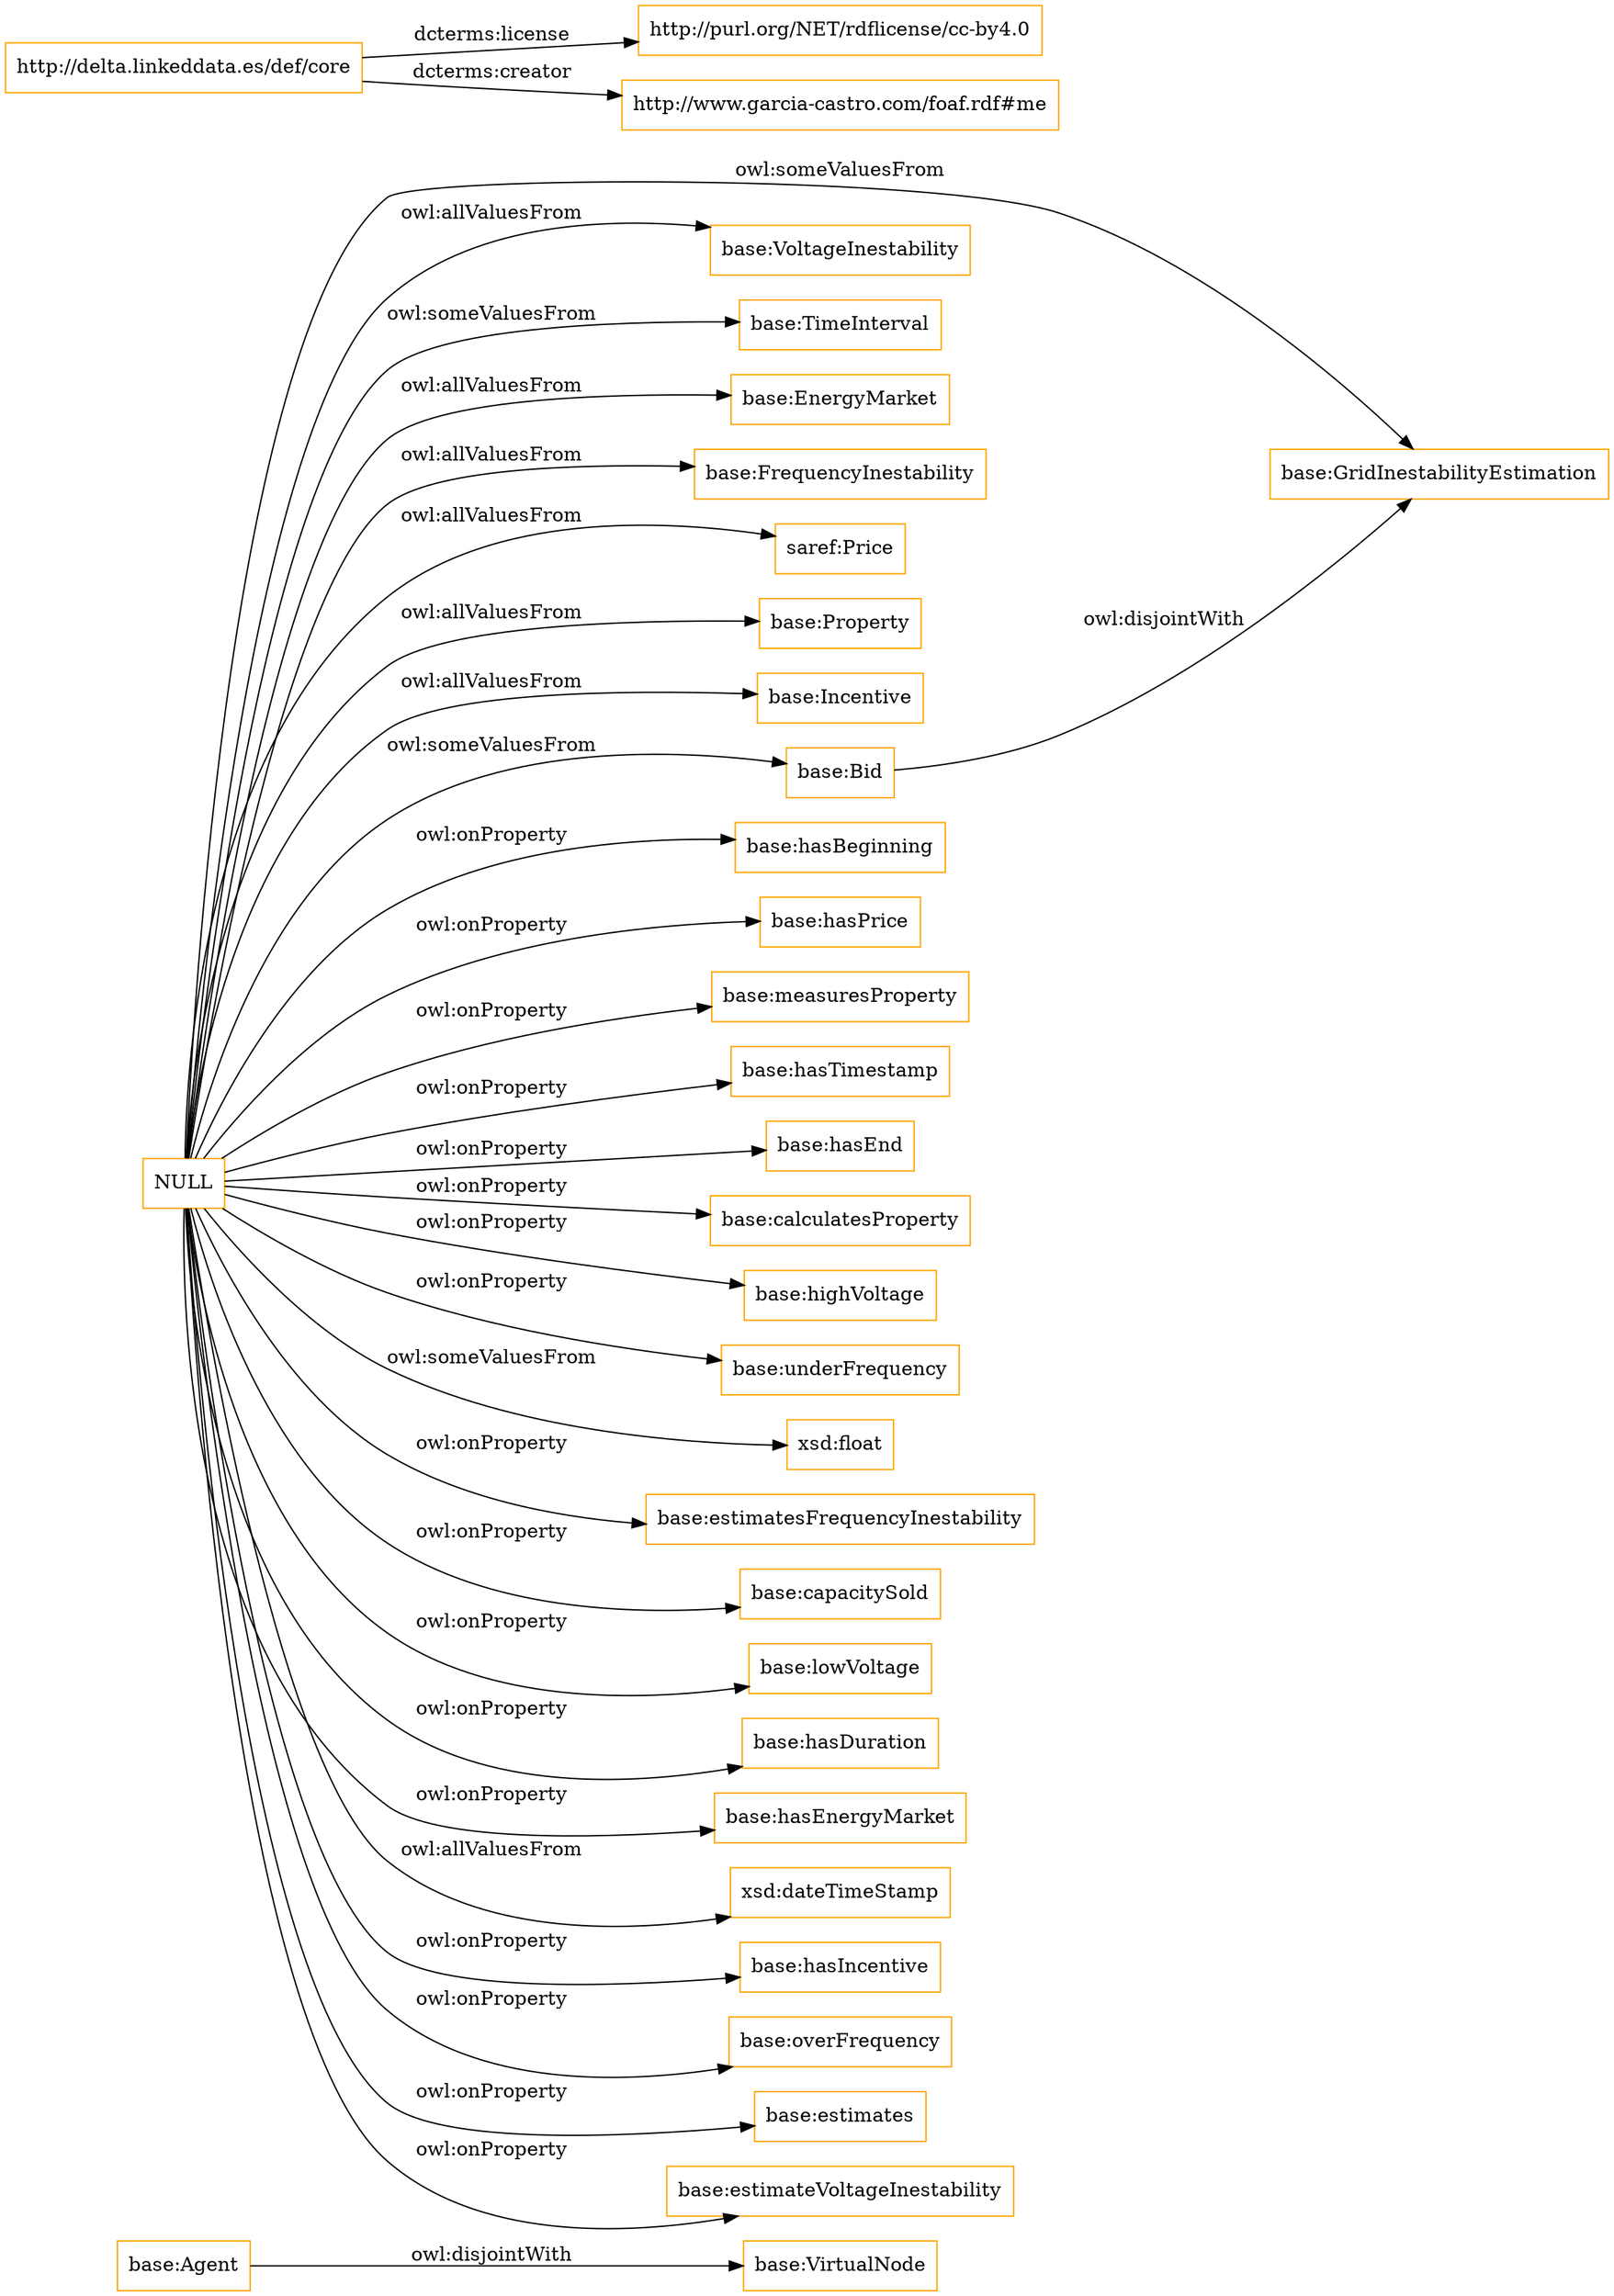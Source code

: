 digraph ar2dtool_diagram { 
rankdir=LR;
size="1501"
node [shape = rectangle, color="orange"]; "base:Agent" "base:GridInestabilityEstimation" "base:VoltageInestability" "base:TimeInterval" "base:EnergyMarket" "base:FrequencyInestability" "saref:Price" "base:Property" "base:Incentive" "base:VirtualNode" "base:Bid" ; /*classes style*/
	"base:Bid" -> "base:GridInestabilityEstimation" [ label = "owl:disjointWith" ];
	"NULL" -> "base:hasBeginning" [ label = "owl:onProperty" ];
	"NULL" -> "base:TimeInterval" [ label = "owl:someValuesFrom" ];
	"NULL" -> "base:hasPrice" [ label = "owl:onProperty" ];
	"NULL" -> "base:measuresProperty" [ label = "owl:onProperty" ];
	"NULL" -> "base:hasTimestamp" [ label = "owl:onProperty" ];
	"NULL" -> "base:hasEnd" [ label = "owl:onProperty" ];
	"NULL" -> "base:calculatesProperty" [ label = "owl:onProperty" ];
	"NULL" -> "base:FrequencyInestability" [ label = "owl:allValuesFrom" ];
	"NULL" -> "base:highVoltage" [ label = "owl:onProperty" ];
	"NULL" -> "base:underFrequency" [ label = "owl:onProperty" ];
	"NULL" -> "base:Incentive" [ label = "owl:allValuesFrom" ];
	"NULL" -> "xsd:float" [ label = "owl:someValuesFrom" ];
	"NULL" -> "base:Property" [ label = "owl:allValuesFrom" ];
	"NULL" -> "base:estimatesFrequencyInestability" [ label = "owl:onProperty" ];
	"NULL" -> "base:VoltageInestability" [ label = "owl:allValuesFrom" ];
	"NULL" -> "base:capacitySold" [ label = "owl:onProperty" ];
	"NULL" -> "base:GridInestabilityEstimation" [ label = "owl:someValuesFrom" ];
	"NULL" -> "base:lowVoltage" [ label = "owl:onProperty" ];
	"NULL" -> "base:hasDuration" [ label = "owl:onProperty" ];
	"NULL" -> "base:hasEnergyMarket" [ label = "owl:onProperty" ];
	"NULL" -> "base:Bid" [ label = "owl:someValuesFrom" ];
	"NULL" -> "xsd:dateTimeStamp" [ label = "owl:allValuesFrom" ];
	"NULL" -> "base:hasIncentive" [ label = "owl:onProperty" ];
	"NULL" -> "base:overFrequency" [ label = "owl:onProperty" ];
	"NULL" -> "base:estimates" [ label = "owl:onProperty" ];
	"NULL" -> "base:estimateVoltageInestability" [ label = "owl:onProperty" ];
	"NULL" -> "base:EnergyMarket" [ label = "owl:allValuesFrom" ];
	"NULL" -> "saref:Price" [ label = "owl:allValuesFrom" ];
	"base:Agent" -> "base:VirtualNode" [ label = "owl:disjointWith" ];
	"http://delta.linkeddata.es/def/core" -> "http://purl.org/NET/rdflicense/cc-by4.0" [ label = "dcterms:license" ];
	"http://delta.linkeddata.es/def/core" -> "http://www.garcia-castro.com/foaf.rdf#me" [ label = "dcterms:creator" ];

}

